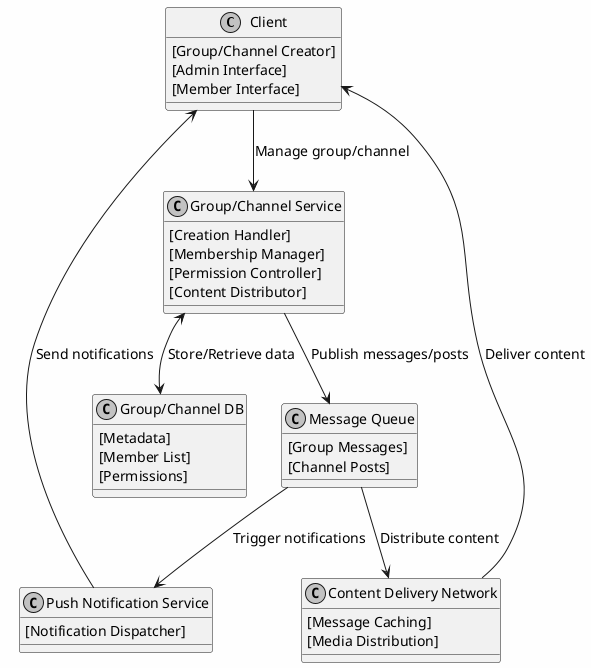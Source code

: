 @startuml Telegram_Group_And_Channel_Management
!define RECTANGLE class

skinparam backgroundColor #FEFEFE
skinparam handwritten false
skinparam monochrome true
skinparam packageStyle rectangle
skinparam defaultFontName Arial
skinparam defaultFontSize 14

RECTANGLE "Client" {
    [Group/Channel Creator]
    [Admin Interface]
    [Member Interface]
}

RECTANGLE "Group/Channel Service" {
    [Creation Handler]
    [Membership Manager]
    [Permission Controller]
    [Content Distributor]
}

RECTANGLE "Group/Channel DB" {
    [Metadata]
    [Member List]
    [Permissions]
}

RECTANGLE "Message Queue" {
    [Group Messages]
    [Channel Posts]
}

RECTANGLE "Push Notification Service" {
    [Notification Dispatcher]
}

RECTANGLE "Content Delivery Network" {
    [Message Caching]
    [Media Distribution]
}

Client --> "Group/Channel Service" : Manage group/channel
"Group/Channel Service" <--> "Group/Channel DB" : Store/Retrieve data
"Group/Channel Service" --> "Message Queue" : Publish messages/posts
"Message Queue" --> "Push Notification Service" : Trigger notifications
"Push Notification Service" --> Client : Send notifications
"Message Queue" --> "Content Delivery Network" : Distribute content
"Content Delivery Network" --> Client : Deliver content

@enduml
